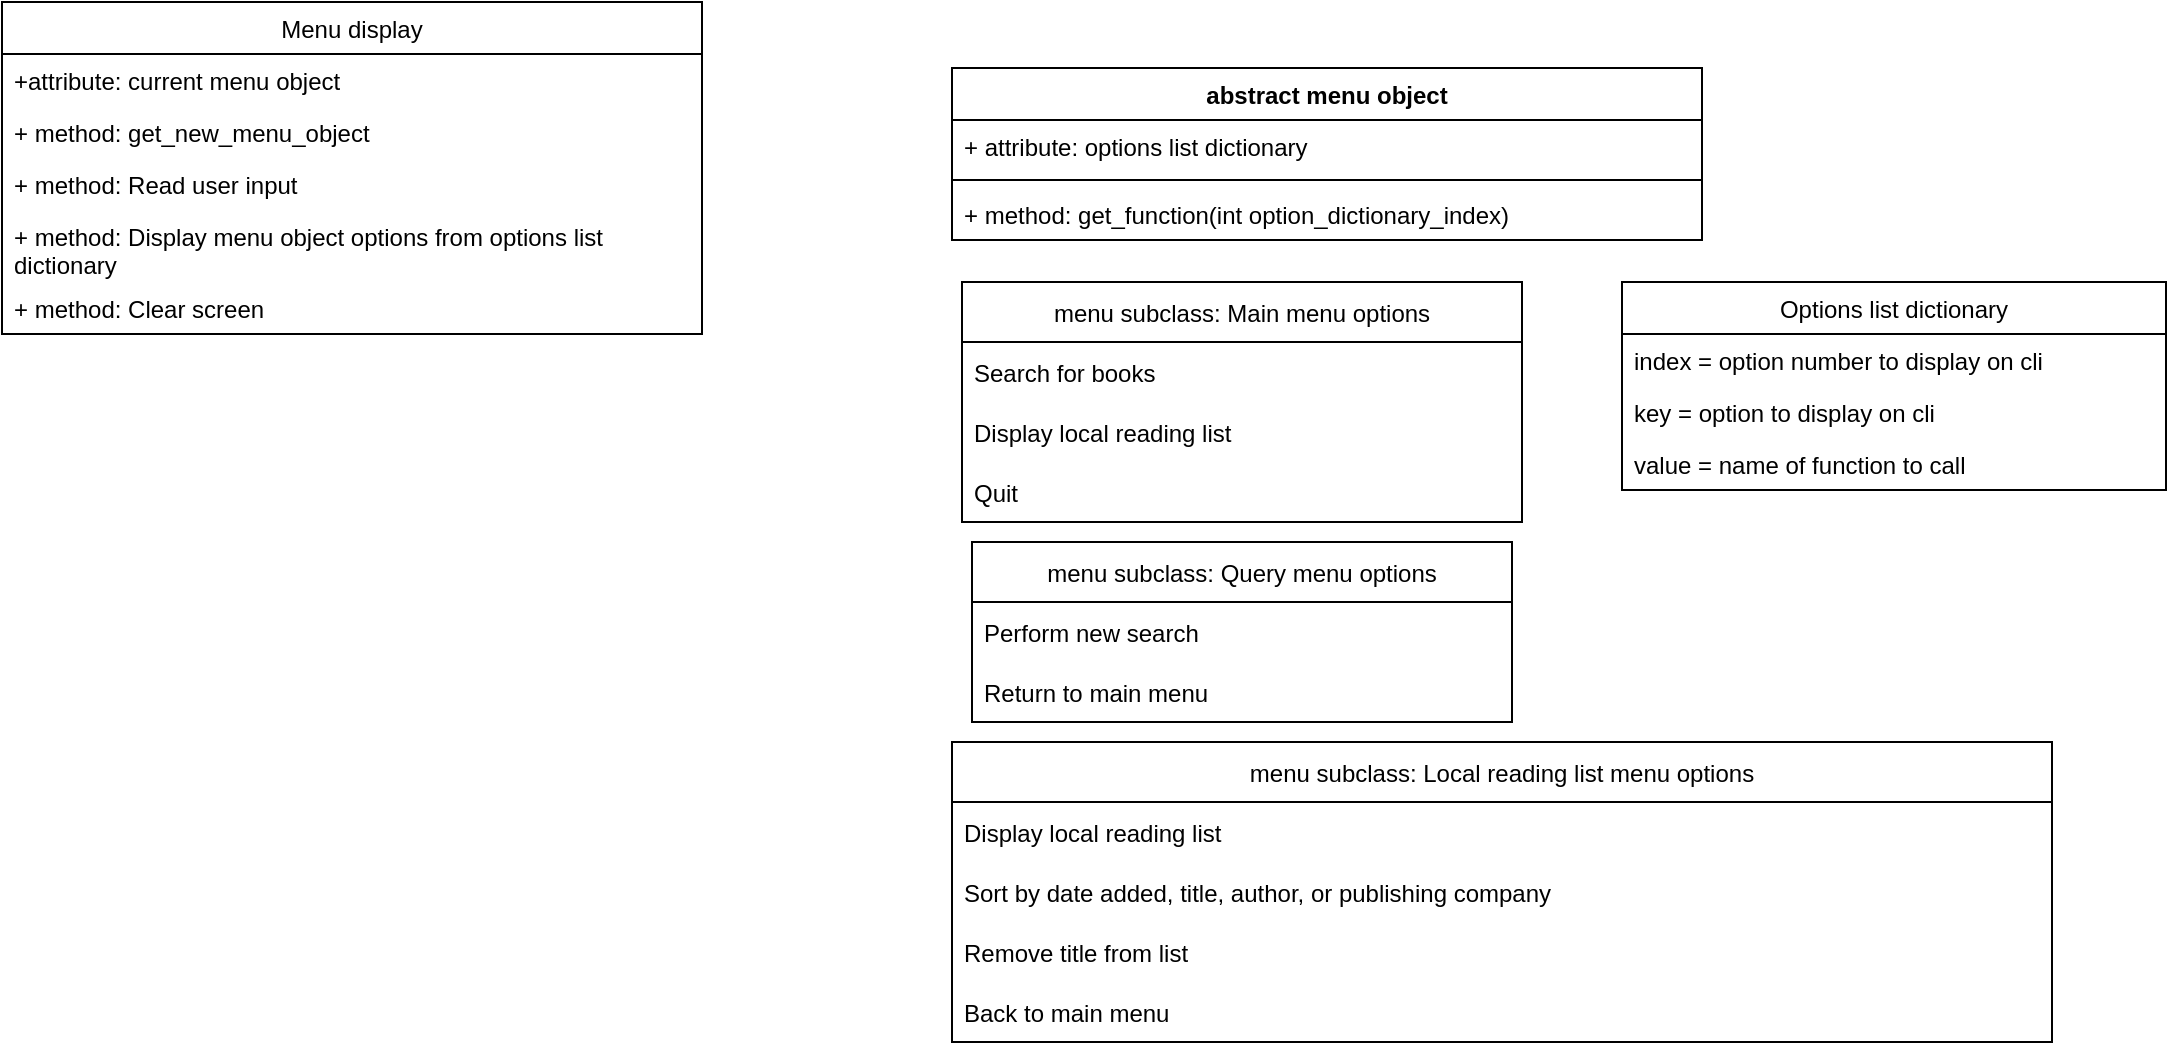 <mxfile>
    <diagram id="sUUWQSXMWqEG7qh8vQHn" name="Page-1">
        <mxGraphModel dx="1815" dy="2006" grid="1" gridSize="10" guides="1" tooltips="1" connect="1" arrows="1" fold="1" page="1" pageScale="1" pageWidth="850" pageHeight="1100" math="0" shadow="0">
            <root>
                <mxCell id="0"/>
                <mxCell id="1" parent="0"/>
                <mxCell id="r3uNl88hV9XnoEyiyJvW-2" value="menu subclass: Main menu options" style="swimlane;fontStyle=0;childLayout=stackLayout;horizontal=1;startSize=30;horizontalStack=0;resizeParent=1;resizeParentMax=0;resizeLast=0;collapsible=1;marginBottom=0;" parent="1" vertex="1">
                    <mxGeometry x="240" y="90" width="280" height="120" as="geometry"/>
                </mxCell>
                <mxCell id="r3uNl88hV9XnoEyiyJvW-3" value="Search for books" style="text;strokeColor=none;fillColor=none;align=left;verticalAlign=middle;spacingLeft=4;spacingRight=4;overflow=hidden;points=[[0,0.5],[1,0.5]];portConstraint=eastwest;rotatable=0;" parent="r3uNl88hV9XnoEyiyJvW-2" vertex="1">
                    <mxGeometry y="30" width="280" height="30" as="geometry"/>
                </mxCell>
                <mxCell id="r3uNl88hV9XnoEyiyJvW-4" value="Display local reading list" style="text;strokeColor=none;fillColor=none;align=left;verticalAlign=middle;spacingLeft=4;spacingRight=4;overflow=hidden;points=[[0,0.5],[1,0.5]];portConstraint=eastwest;rotatable=0;" parent="r3uNl88hV9XnoEyiyJvW-2" vertex="1">
                    <mxGeometry y="60" width="280" height="30" as="geometry"/>
                </mxCell>
                <mxCell id="r3uNl88hV9XnoEyiyJvW-5" value="Quit" style="text;strokeColor=none;fillColor=none;align=left;verticalAlign=middle;spacingLeft=4;spacingRight=4;overflow=hidden;points=[[0,0.5],[1,0.5]];portConstraint=eastwest;rotatable=0;" parent="r3uNl88hV9XnoEyiyJvW-2" vertex="1">
                    <mxGeometry y="90" width="280" height="30" as="geometry"/>
                </mxCell>
                <mxCell id="r3uNl88hV9XnoEyiyJvW-6" value="menu subclass: Query menu options" style="swimlane;fontStyle=0;childLayout=stackLayout;horizontal=1;startSize=30;horizontalStack=0;resizeParent=1;resizeParentMax=0;resizeLast=0;collapsible=1;marginBottom=0;" parent="1" vertex="1">
                    <mxGeometry x="245" y="220" width="270" height="90" as="geometry"/>
                </mxCell>
                <mxCell id="r3uNl88hV9XnoEyiyJvW-8" value="Perform new search" style="text;strokeColor=none;fillColor=none;align=left;verticalAlign=middle;spacingLeft=4;spacingRight=4;overflow=hidden;points=[[0,0.5],[1,0.5]];portConstraint=eastwest;rotatable=0;" parent="r3uNl88hV9XnoEyiyJvW-6" vertex="1">
                    <mxGeometry y="30" width="270" height="30" as="geometry"/>
                </mxCell>
                <mxCell id="r3uNl88hV9XnoEyiyJvW-9" value="Return to main menu" style="text;strokeColor=none;fillColor=none;align=left;verticalAlign=middle;spacingLeft=4;spacingRight=4;overflow=hidden;points=[[0,0.5],[1,0.5]];portConstraint=eastwest;rotatable=0;" parent="r3uNl88hV9XnoEyiyJvW-6" vertex="1">
                    <mxGeometry y="60" width="270" height="30" as="geometry"/>
                </mxCell>
                <mxCell id="r3uNl88hV9XnoEyiyJvW-10" value="menu subclass: Local reading list menu options" style="swimlane;fontStyle=0;childLayout=stackLayout;horizontal=1;startSize=30;horizontalStack=0;resizeParent=1;resizeParentMax=0;resizeLast=0;collapsible=1;marginBottom=0;" parent="1" vertex="1">
                    <mxGeometry x="235" y="320" width="550" height="150" as="geometry"/>
                </mxCell>
                <mxCell id="r3uNl88hV9XnoEyiyJvW-11" value="Display local reading list" style="text;strokeColor=none;fillColor=none;align=left;verticalAlign=middle;spacingLeft=4;spacingRight=4;overflow=hidden;points=[[0,0.5],[1,0.5]];portConstraint=eastwest;rotatable=0;" parent="r3uNl88hV9XnoEyiyJvW-10" vertex="1">
                    <mxGeometry y="30" width="550" height="30" as="geometry"/>
                </mxCell>
                <mxCell id="r3uNl88hV9XnoEyiyJvW-12" value="Sort by date added, title, author, or publishing company" style="text;strokeColor=none;fillColor=none;align=left;verticalAlign=middle;spacingLeft=4;spacingRight=4;overflow=hidden;points=[[0,0.5],[1,0.5]];portConstraint=eastwest;rotatable=0;" parent="r3uNl88hV9XnoEyiyJvW-10" vertex="1">
                    <mxGeometry y="60" width="550" height="30" as="geometry"/>
                </mxCell>
                <mxCell id="r3uNl88hV9XnoEyiyJvW-13" value="Remove title from list" style="text;strokeColor=none;fillColor=none;align=left;verticalAlign=middle;spacingLeft=4;spacingRight=4;overflow=hidden;points=[[0,0.5],[1,0.5]];portConstraint=eastwest;rotatable=0;" parent="r3uNl88hV9XnoEyiyJvW-10" vertex="1">
                    <mxGeometry y="90" width="550" height="30" as="geometry"/>
                </mxCell>
                <mxCell id="r3uNl88hV9XnoEyiyJvW-14" value="Back to main menu" style="text;strokeColor=none;fillColor=none;align=left;verticalAlign=middle;spacingLeft=4;spacingRight=4;overflow=hidden;points=[[0,0.5],[1,0.5]];portConstraint=eastwest;rotatable=0;" parent="r3uNl88hV9XnoEyiyJvW-10" vertex="1">
                    <mxGeometry y="120" width="550" height="30" as="geometry"/>
                </mxCell>
                <mxCell id="r3uNl88hV9XnoEyiyJvW-15" value="Menu display" style="swimlane;fontStyle=0;childLayout=stackLayout;horizontal=1;startSize=26;fillColor=none;horizontalStack=0;resizeParent=1;resizeParentMax=0;resizeLast=0;collapsible=1;marginBottom=0;" parent="1" vertex="1">
                    <mxGeometry x="-240" y="-50" width="350" height="166" as="geometry"/>
                </mxCell>
                <mxCell id="r3uNl88hV9XnoEyiyJvW-16" value="+attribute: current menu object" style="text;strokeColor=none;fillColor=none;align=left;verticalAlign=top;spacingLeft=4;spacingRight=4;overflow=hidden;rotatable=0;points=[[0,0.5],[1,0.5]];portConstraint=eastwest;" parent="r3uNl88hV9XnoEyiyJvW-15" vertex="1">
                    <mxGeometry y="26" width="350" height="26" as="geometry"/>
                </mxCell>
                <mxCell id="r3uNl88hV9XnoEyiyJvW-17" value="+ method: get_new_menu_object" style="text;strokeColor=none;fillColor=none;align=left;verticalAlign=top;spacingLeft=4;spacingRight=4;overflow=hidden;rotatable=0;points=[[0,0.5],[1,0.5]];portConstraint=eastwest;" parent="r3uNl88hV9XnoEyiyJvW-15" vertex="1">
                    <mxGeometry y="52" width="350" height="26" as="geometry"/>
                </mxCell>
                <mxCell id="r3uNl88hV9XnoEyiyJvW-18" value="+ method: Read user input" style="text;strokeColor=none;fillColor=none;align=left;verticalAlign=top;spacingLeft=4;spacingRight=4;overflow=hidden;rotatable=0;points=[[0,0.5],[1,0.5]];portConstraint=eastwest;" parent="r3uNl88hV9XnoEyiyJvW-15" vertex="1">
                    <mxGeometry y="78" width="350" height="26" as="geometry"/>
                </mxCell>
                <mxCell id="r3uNl88hV9XnoEyiyJvW-19" value="+ method: Display menu object options from options list dictionary&#10;" style="text;strokeColor=none;fillColor=none;align=left;verticalAlign=top;spacingLeft=4;spacingRight=4;overflow=hidden;rotatable=0;points=[[0,0.5],[1,0.5]];portConstraint=eastwest;whiteSpace=wrap;" parent="r3uNl88hV9XnoEyiyJvW-15" vertex="1">
                    <mxGeometry y="104" width="350" height="36" as="geometry"/>
                </mxCell>
                <mxCell id="r3uNl88hV9XnoEyiyJvW-20" value="+ method: Clear screen" style="text;strokeColor=none;fillColor=none;align=left;verticalAlign=top;spacingLeft=4;spacingRight=4;overflow=hidden;rotatable=0;points=[[0,0.5],[1,0.5]];portConstraint=eastwest;" parent="r3uNl88hV9XnoEyiyJvW-15" vertex="1">
                    <mxGeometry y="140" width="350" height="26" as="geometry"/>
                </mxCell>
                <mxCell id="r3uNl88hV9XnoEyiyJvW-21" value="abstract menu object" style="swimlane;fontStyle=1;align=center;verticalAlign=top;childLayout=stackLayout;horizontal=1;startSize=26;horizontalStack=0;resizeParent=1;resizeParentMax=0;resizeLast=0;collapsible=1;marginBottom=0;" parent="1" vertex="1">
                    <mxGeometry x="235" y="-17" width="375" height="86" as="geometry"/>
                </mxCell>
                <mxCell id="r3uNl88hV9XnoEyiyJvW-22" value="+ attribute: options list dictionary&#10;" style="text;strokeColor=none;fillColor=none;align=left;verticalAlign=top;spacingLeft=4;spacingRight=4;overflow=hidden;rotatable=0;points=[[0,0.5],[1,0.5]];portConstraint=eastwest;" parent="r3uNl88hV9XnoEyiyJvW-21" vertex="1">
                    <mxGeometry y="26" width="375" height="26" as="geometry"/>
                </mxCell>
                <mxCell id="r3uNl88hV9XnoEyiyJvW-23" value="" style="line;strokeWidth=1;fillColor=none;align=left;verticalAlign=middle;spacingTop=-1;spacingLeft=3;spacingRight=3;rotatable=0;labelPosition=right;points=[];portConstraint=eastwest;" parent="r3uNl88hV9XnoEyiyJvW-21" vertex="1">
                    <mxGeometry y="52" width="375" height="8" as="geometry"/>
                </mxCell>
                <mxCell id="r3uNl88hV9XnoEyiyJvW-24" value="+ method: get_function(int option_dictionary_index)" style="text;strokeColor=none;fillColor=none;align=left;verticalAlign=top;spacingLeft=4;spacingRight=4;overflow=hidden;rotatable=0;points=[[0,0.5],[1,0.5]];portConstraint=eastwest;" parent="r3uNl88hV9XnoEyiyJvW-21" vertex="1">
                    <mxGeometry y="60" width="375" height="26" as="geometry"/>
                </mxCell>
                <mxCell id="r3uNl88hV9XnoEyiyJvW-26" value="Options list dictionary" style="swimlane;fontStyle=0;childLayout=stackLayout;horizontal=1;startSize=26;fillColor=none;horizontalStack=0;resizeParent=1;resizeParentMax=0;resizeLast=0;collapsible=1;marginBottom=0;" parent="1" vertex="1">
                    <mxGeometry x="570" y="90" width="272" height="104" as="geometry">
                        <mxRectangle x="-130" y="530" width="150" height="26" as="alternateBounds"/>
                    </mxGeometry>
                </mxCell>
                <mxCell id="r3uNl88hV9XnoEyiyJvW-30" value="index = option number to display on cli" style="text;strokeColor=none;fillColor=none;align=left;verticalAlign=top;spacingLeft=4;spacingRight=4;overflow=hidden;rotatable=0;points=[[0,0.5],[1,0.5]];portConstraint=eastwest;" parent="r3uNl88hV9XnoEyiyJvW-26" vertex="1">
                    <mxGeometry y="26" width="272" height="26" as="geometry"/>
                </mxCell>
                <mxCell id="r3uNl88hV9XnoEyiyJvW-27" value="key = option to display on cli" style="text;strokeColor=none;fillColor=none;align=left;verticalAlign=top;spacingLeft=4;spacingRight=4;overflow=hidden;rotatable=0;points=[[0,0.5],[1,0.5]];portConstraint=eastwest;" parent="r3uNl88hV9XnoEyiyJvW-26" vertex="1">
                    <mxGeometry y="52" width="272" height="26" as="geometry"/>
                </mxCell>
                <mxCell id="r3uNl88hV9XnoEyiyJvW-28" value="value = name of function to call" style="text;strokeColor=none;fillColor=none;align=left;verticalAlign=top;spacingLeft=4;spacingRight=4;overflow=hidden;rotatable=0;points=[[0,0.5],[1,0.5]];portConstraint=eastwest;" parent="r3uNl88hV9XnoEyiyJvW-26" vertex="1">
                    <mxGeometry y="78" width="272" height="26" as="geometry"/>
                </mxCell>
            </root>
        </mxGraphModel>
    </diagram>
</mxfile>